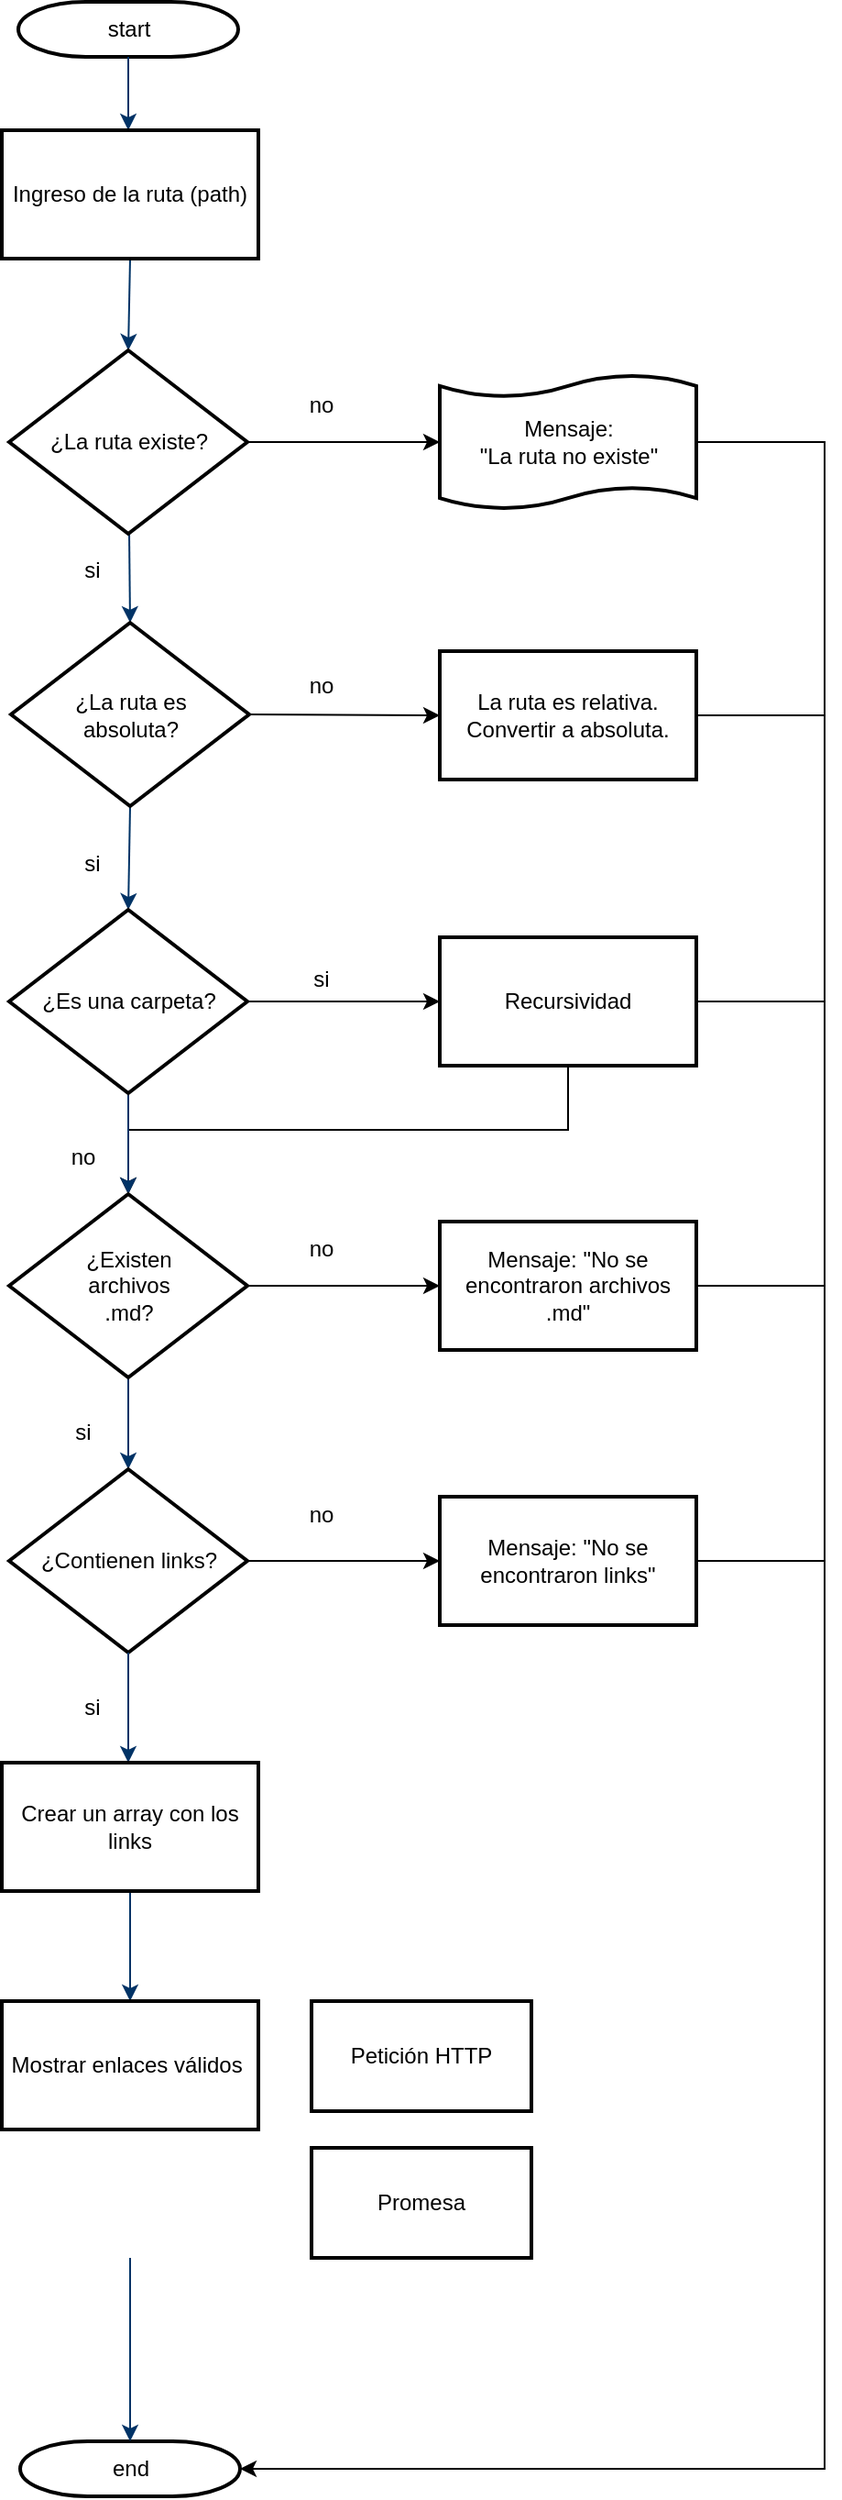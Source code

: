 <mxfile version="15.9.4" type="github">
  <diagram id="6a731a19-8d31-9384-78a2-239565b7b9f0" name="Page-1">
    <mxGraphModel dx="731" dy="396" grid="1" gridSize="10" guides="1" tooltips="1" connect="1" arrows="1" fold="1" page="1" pageScale="1" pageWidth="1169" pageHeight="827" background="none" math="0" shadow="0">
      <root>
        <mxCell id="0" />
        <mxCell id="1" parent="0" />
        <mxCell id="2" value="start" style="shape=mxgraph.flowchart.terminator;strokeWidth=2;gradientColor=none;gradientDirection=north;fontStyle=0;html=1;" parent="1" vertex="1">
          <mxGeometry x="260" y="60" width="120" height="30" as="geometry" />
        </mxCell>
        <mxCell id="7" style="fontStyle=1;strokeColor=#003366;strokeWidth=1;html=1;" parent="1" source="2" edge="1">
          <mxGeometry relative="1" as="geometry">
            <mxPoint x="320" y="130" as="targetPoint" />
          </mxGeometry>
        </mxCell>
        <mxCell id="8" style="fontStyle=1;strokeColor=#003366;strokeWidth=1;html=1;exitX=0.5;exitY=1;exitDx=0;exitDy=0;" parent="1" source="ans5seycS4TgQIEQJVAn-55" edge="1">
          <mxGeometry relative="1" as="geometry">
            <mxPoint x="320" y="210" as="sourcePoint" />
            <mxPoint x="320" y="250" as="targetPoint" />
          </mxGeometry>
        </mxCell>
        <mxCell id="9" style="fontStyle=1;strokeColor=#003366;strokeWidth=1;html=1;entryX=0.5;entryY=0;entryDx=0;entryDy=0;entryPerimeter=0;" parent="1" source="ans5seycS4TgQIEQJVAn-81" target="ans5seycS4TgQIEQJVAn-80" edge="1">
          <mxGeometry relative="1" as="geometry">
            <mxPoint x="321" y="353" as="sourcePoint" />
            <mxPoint x="321.003" y="422.75" as="targetPoint" />
          </mxGeometry>
        </mxCell>
        <mxCell id="23" value="" style="edgeStyle=elbowEdgeStyle;elbow=horizontal;exitX=0.5;exitY=1;exitPerimeter=0;fontStyle=1;strokeColor=#003366;strokeWidth=1;html=1;exitDx=0;exitDy=0;" parent="1" source="ans5seycS4TgQIEQJVAn-79" target="ans5seycS4TgQIEQJVAn-95" edge="1">
          <mxGeometry width="100" height="100" as="geometry">
            <mxPoint x="321" y="860" as="sourcePoint" />
            <mxPoint x="320" y="920" as="targetPoint" />
          </mxGeometry>
        </mxCell>
        <mxCell id="30" value="" style="edgeStyle=elbowEdgeStyle;elbow=horizontal;exitX=0.5;exitY=1;fontStyle=1;strokeColor=#003366;strokeWidth=1;html=1;exitDx=0;exitDy=0;entryX=0.5;entryY=0;entryDx=0;entryDy=0;" parent="1" source="ans5seycS4TgQIEQJVAn-102" target="ans5seycS4TgQIEQJVAn-104" edge="1">
          <mxGeometry width="100" height="100" as="geometry">
            <mxPoint x="321" y="1158.5" as="sourcePoint" />
            <mxPoint x="321" y="1150" as="targetPoint" />
          </mxGeometry>
        </mxCell>
        <mxCell id="40" value="end" style="shape=mxgraph.flowchart.terminator;strokeWidth=2;gradientColor=none;gradientDirection=north;fontStyle=0;html=1;" parent="1" vertex="1">
          <mxGeometry x="261" y="1390" width="120" height="30" as="geometry" />
        </mxCell>
        <mxCell id="43" value="" style="edgeStyle=elbowEdgeStyle;elbow=vertical;exitX=0.5;exitY=1;exitPerimeter=0;entryX=0.5;entryY=0;entryPerimeter=0;fontStyle=1;strokeColor=#003366;strokeWidth=1;html=1;" parent="1" target="40" edge="1">
          <mxGeometry x="1" y="-520" width="100" height="100" as="geometry">
            <mxPoint x="321" y="1290" as="sourcePoint" />
            <mxPoint x="101" y="-520" as="targetPoint" />
          </mxGeometry>
        </mxCell>
        <mxCell id="ans5seycS4TgQIEQJVAn-106" style="edgeStyle=orthogonalEdgeStyle;rounded=0;orthogonalLoop=1;jettySize=auto;html=1;exitX=1;exitY=0.5;exitDx=0;exitDy=0;exitPerimeter=0;entryX=1;entryY=0.5;entryDx=0;entryDy=0;entryPerimeter=0;fontFamily=Helvetica;fontSize=12;fontColor=default;" edge="1" parent="1" source="51" target="40">
          <mxGeometry relative="1" as="geometry">
            <Array as="points">
              <mxPoint x="700" y="300" />
              <mxPoint x="700" y="1405" />
            </Array>
          </mxGeometry>
        </mxCell>
        <mxCell id="51" value="Mensaje: &lt;br&gt;&quot;La ruta no existe&quot;" style="shape=mxgraph.flowchart.paper_tape;strokeWidth=2;gradientColor=none;gradientDirection=north;fontStyle=0;html=1;" parent="1" vertex="1">
          <mxGeometry x="490" y="262.25" width="140" height="75.5" as="geometry" />
        </mxCell>
        <mxCell id="ans5seycS4TgQIEQJVAn-55" value="Ingreso de la ruta (path)" style="rounded=0;whiteSpace=wrap;html=1;fontFamily=Helvetica;fontSize=12;fontColor=default;strokeColor=default;strokeWidth=2;fillColor=default;gradientColor=none;gradientDirection=north;" vertex="1" parent="1">
          <mxGeometry x="251" y="130" width="140" height="70" as="geometry" />
        </mxCell>
        <mxCell id="ans5seycS4TgQIEQJVAn-60" value="" style="endArrow=classic;html=1;rounded=0;fontFamily=Helvetica;fontSize=12;fontColor=default;exitX=1;exitY=0.5;exitDx=0;exitDy=0;exitPerimeter=0;entryX=0;entryY=0.5;entryDx=0;entryDy=0;entryPerimeter=0;" edge="1" parent="1" source="ans5seycS4TgQIEQJVAn-81" target="51">
          <mxGeometry width="50" height="50" relative="1" as="geometry">
            <mxPoint x="373.14" y="295" as="sourcePoint" />
            <mxPoint x="480" y="280" as="targetPoint" />
          </mxGeometry>
        </mxCell>
        <mxCell id="ans5seycS4TgQIEQJVAn-61" value="no" style="text;html=1;align=center;verticalAlign=middle;resizable=0;points=[];autosize=1;strokeColor=none;fillColor=none;fontSize=12;fontFamily=Helvetica;fontColor=default;" vertex="1" parent="1">
          <mxGeometry x="410" y="270" width="30" height="20" as="geometry" />
        </mxCell>
        <mxCell id="ans5seycS4TgQIEQJVAn-64" value="si" style="text;html=1;align=center;verticalAlign=middle;resizable=0;points=[];autosize=1;strokeColor=none;fillColor=none;fontSize=12;fontFamily=Helvetica;fontColor=default;" vertex="1" parent="1">
          <mxGeometry x="290" y="360" width="20" height="20" as="geometry" />
        </mxCell>
        <mxCell id="ans5seycS4TgQIEQJVAn-65" style="fontStyle=1;strokeColor=#003366;strokeWidth=1;html=1;exitX=0.5;exitY=1;exitDx=0;exitDy=0;exitPerimeter=0;entryX=0.5;entryY=0;entryDx=0;entryDy=0;entryPerimeter=0;" edge="1" parent="1" source="ans5seycS4TgQIEQJVAn-80" target="ans5seycS4TgQIEQJVAn-78">
          <mxGeometry relative="1" as="geometry">
            <mxPoint x="319.5" y="532.75" as="sourcePoint" />
            <mxPoint x="319.503" y="602.75" as="targetPoint" />
          </mxGeometry>
        </mxCell>
        <mxCell id="ans5seycS4TgQIEQJVAn-66" value="si" style="text;html=1;align=center;verticalAlign=middle;resizable=0;points=[];autosize=1;strokeColor=none;fillColor=none;fontSize=12;fontFamily=Helvetica;fontColor=default;" vertex="1" parent="1">
          <mxGeometry x="290" y="520" width="20" height="20" as="geometry" />
        </mxCell>
        <mxCell id="ans5seycS4TgQIEQJVAn-68" value="" style="endArrow=classic;html=1;rounded=0;fontFamily=Helvetica;fontSize=12;fontColor=default;exitX=1;exitY=0.5;exitDx=0;exitDy=0;exitPerimeter=0;entryX=0;entryY=0.5;entryDx=0;entryDy=0;" edge="1" parent="1" target="ans5seycS4TgQIEQJVAn-70" source="ans5seycS4TgQIEQJVAn-80">
          <mxGeometry width="50" height="50" relative="1" as="geometry">
            <mxPoint x="373.14" y="500" as="sourcePoint" />
            <mxPoint x="490" y="500" as="targetPoint" />
          </mxGeometry>
        </mxCell>
        <mxCell id="ans5seycS4TgQIEQJVAn-69" value="no" style="text;html=1;align=center;verticalAlign=middle;resizable=0;points=[];autosize=1;strokeColor=none;fillColor=none;fontSize=12;fontFamily=Helvetica;fontColor=default;" vertex="1" parent="1">
          <mxGeometry x="410" y="422.75" width="30" height="20" as="geometry" />
        </mxCell>
        <mxCell id="ans5seycS4TgQIEQJVAn-70" value="La ruta es relativa.&lt;br&gt;Convertir a absoluta." style="rounded=0;whiteSpace=wrap;html=1;fontFamily=Helvetica;fontSize=12;fontColor=default;strokeColor=default;strokeWidth=2;fillColor=default;gradientColor=none;gradientDirection=north;" vertex="1" parent="1">
          <mxGeometry x="490" y="414" width="140" height="70" as="geometry" />
        </mxCell>
        <mxCell id="ans5seycS4TgQIEQJVAn-72" value="" style="endArrow=classic;html=1;rounded=0;fontFamily=Helvetica;fontSize=12;fontColor=default;exitX=1;exitY=0.5;exitDx=0;exitDy=0;exitPerimeter=0;entryX=0;entryY=0.5;entryDx=0;entryDy=0;" edge="1" parent="1" source="ans5seycS4TgQIEQJVAn-78" target="ans5seycS4TgQIEQJVAn-74">
          <mxGeometry width="50" height="50" relative="1" as="geometry">
            <mxPoint x="373.14" y="605" as="sourcePoint" />
            <mxPoint x="490" y="593" as="targetPoint" />
          </mxGeometry>
        </mxCell>
        <mxCell id="ans5seycS4TgQIEQJVAn-73" value="si" style="text;html=1;align=center;verticalAlign=middle;resizable=0;points=[];autosize=1;strokeColor=none;fillColor=none;fontSize=12;fontFamily=Helvetica;fontColor=default;" vertex="1" parent="1">
          <mxGeometry x="415" y="582.75" width="20" height="20" as="geometry" />
        </mxCell>
        <mxCell id="ans5seycS4TgQIEQJVAn-96" style="edgeStyle=orthogonalEdgeStyle;rounded=0;orthogonalLoop=1;jettySize=auto;html=1;exitX=0.5;exitY=1;exitDx=0;exitDy=0;fontFamily=Helvetica;fontSize=12;fontColor=default;entryX=0.5;entryY=0;entryDx=0;entryDy=0;entryPerimeter=0;" edge="1" parent="1" source="ans5seycS4TgQIEQJVAn-74" target="ans5seycS4TgQIEQJVAn-79">
          <mxGeometry relative="1" as="geometry">
            <mxPoint x="320" y="680" as="targetPoint" />
          </mxGeometry>
        </mxCell>
        <mxCell id="ans5seycS4TgQIEQJVAn-74" value="Recursividad" style="rounded=0;whiteSpace=wrap;html=1;fontFamily=Helvetica;fontSize=12;fontColor=default;strokeColor=default;strokeWidth=2;fillColor=default;gradientColor=none;gradientDirection=north;" vertex="1" parent="1">
          <mxGeometry x="490" y="570" width="140" height="70" as="geometry" />
        </mxCell>
        <mxCell id="ans5seycS4TgQIEQJVAn-75" style="fontStyle=1;strokeColor=#003366;strokeWidth=1;html=1;entryX=0.5;entryY=0;entryDx=0;entryDy=0;entryPerimeter=0;exitX=0.5;exitY=1;exitDx=0;exitDy=0;exitPerimeter=0;" edge="1" parent="1" source="ans5seycS4TgQIEQJVAn-78" target="ans5seycS4TgQIEQJVAn-79">
          <mxGeometry relative="1" as="geometry">
            <mxPoint x="320" y="710" as="sourcePoint" />
            <mxPoint x="319.503" y="720" as="targetPoint" />
          </mxGeometry>
        </mxCell>
        <mxCell id="ans5seycS4TgQIEQJVAn-76" value="no" style="text;html=1;align=center;verticalAlign=middle;resizable=0;points=[];autosize=1;strokeColor=none;fillColor=none;fontSize=12;fontFamily=Helvetica;fontColor=default;" vertex="1" parent="1">
          <mxGeometry x="280" y="680" width="30" height="20" as="geometry" />
        </mxCell>
        <mxCell id="ans5seycS4TgQIEQJVAn-78" value="¿Es una carpeta?" style="shape=mxgraph.flowchart.decision;strokeWidth=2;gradientColor=none;gradientDirection=north;fontStyle=0;html=1;" vertex="1" parent="1">
          <mxGeometry x="255" y="555" width="130" height="100" as="geometry" />
        </mxCell>
        <mxCell id="ans5seycS4TgQIEQJVAn-79" value="¿Existen &lt;br&gt;archivos &lt;br&gt;.md?" style="shape=mxgraph.flowchart.decision;strokeWidth=2;gradientColor=none;gradientDirection=north;fontStyle=0;html=1;" vertex="1" parent="1">
          <mxGeometry x="255" y="710" width="130" height="100" as="geometry" />
        </mxCell>
        <mxCell id="ans5seycS4TgQIEQJVAn-80" value="¿La ruta es &lt;br&gt;absoluta?" style="shape=mxgraph.flowchart.decision;strokeWidth=2;gradientColor=none;gradientDirection=north;fontStyle=0;html=1;" vertex="1" parent="1">
          <mxGeometry x="256" y="398.5" width="130" height="100" as="geometry" />
        </mxCell>
        <mxCell id="ans5seycS4TgQIEQJVAn-81" value="¿La ruta existe?" style="shape=mxgraph.flowchart.decision;strokeWidth=2;gradientColor=none;gradientDirection=north;fontStyle=0;html=1;" vertex="1" parent="1">
          <mxGeometry x="255" y="250" width="130" height="100" as="geometry" />
        </mxCell>
        <mxCell id="ans5seycS4TgQIEQJVAn-89" value="" style="endArrow=classic;html=1;rounded=0;fontFamily=Helvetica;fontSize=12;fontColor=default;exitX=1;exitY=0.5;exitDx=0;exitDy=0;exitPerimeter=0;entryX=0;entryY=0.5;entryDx=0;entryDy=0;" edge="1" parent="1" source="ans5seycS4TgQIEQJVAn-79" target="ans5seycS4TgQIEQJVAn-91">
          <mxGeometry width="50" height="50" relative="1" as="geometry">
            <mxPoint x="395" y="615" as="sourcePoint" />
            <mxPoint x="470" y="760" as="targetPoint" />
          </mxGeometry>
        </mxCell>
        <mxCell id="ans5seycS4TgQIEQJVAn-91" value="Mensaje: &quot;No se encontraron archivos .md&quot;" style="rounded=0;whiteSpace=wrap;html=1;fontFamily=Helvetica;fontSize=12;fontColor=default;strokeColor=default;strokeWidth=2;fillColor=default;gradientColor=none;gradientDirection=north;" vertex="1" parent="1">
          <mxGeometry x="490" y="725" width="140" height="70" as="geometry" />
        </mxCell>
        <mxCell id="ans5seycS4TgQIEQJVAn-93" value="no" style="text;html=1;align=center;verticalAlign=middle;resizable=0;points=[];autosize=1;strokeColor=none;fillColor=none;fontSize=12;fontFamily=Helvetica;fontColor=default;" vertex="1" parent="1">
          <mxGeometry x="410" y="730" width="30" height="20" as="geometry" />
        </mxCell>
        <mxCell id="ans5seycS4TgQIEQJVAn-94" value="si" style="text;html=1;align=center;verticalAlign=middle;resizable=0;points=[];autosize=1;strokeColor=none;fillColor=none;fontSize=12;fontFamily=Helvetica;fontColor=default;" vertex="1" parent="1">
          <mxGeometry x="285" y="830" width="20" height="20" as="geometry" />
        </mxCell>
        <mxCell id="ans5seycS4TgQIEQJVAn-95" value="¿Contienen links?" style="shape=mxgraph.flowchart.decision;strokeWidth=2;gradientColor=none;gradientDirection=north;fontStyle=0;html=1;" vertex="1" parent="1">
          <mxGeometry x="255" y="860" width="130" height="100" as="geometry" />
        </mxCell>
        <mxCell id="ans5seycS4TgQIEQJVAn-97" value="" style="endArrow=classic;html=1;rounded=0;fontFamily=Helvetica;fontSize=12;fontColor=default;entryX=0;entryY=0.5;entryDx=0;entryDy=0;exitX=1;exitY=0.5;exitDx=0;exitDy=0;exitPerimeter=0;" edge="1" parent="1" target="ans5seycS4TgQIEQJVAn-98" source="ans5seycS4TgQIEQJVAn-95">
          <mxGeometry width="50" height="50" relative="1" as="geometry">
            <mxPoint x="400" y="930" as="sourcePoint" />
            <mxPoint x="484.5" y="910" as="targetPoint" />
          </mxGeometry>
        </mxCell>
        <mxCell id="ans5seycS4TgQIEQJVAn-98" value="Mensaje: &quot;No se encontraron links&quot;" style="rounded=0;whiteSpace=wrap;html=1;fontFamily=Helvetica;fontSize=12;fontColor=default;strokeColor=default;strokeWidth=2;fillColor=default;gradientColor=none;gradientDirection=north;" vertex="1" parent="1">
          <mxGeometry x="490" y="875" width="140" height="70" as="geometry" />
        </mxCell>
        <mxCell id="ans5seycS4TgQIEQJVAn-99" value="no" style="text;html=1;align=center;verticalAlign=middle;resizable=0;points=[];autosize=1;strokeColor=none;fillColor=none;fontSize=12;fontFamily=Helvetica;fontColor=default;" vertex="1" parent="1">
          <mxGeometry x="410" y="875" width="30" height="20" as="geometry" />
        </mxCell>
        <mxCell id="ans5seycS4TgQIEQJVAn-100" value="" style="edgeStyle=elbowEdgeStyle;elbow=horizontal;exitX=0.5;exitY=1;exitPerimeter=0;fontStyle=1;strokeColor=#003366;strokeWidth=1;html=1;exitDx=0;exitDy=0;" edge="1" parent="1" source="ans5seycS4TgQIEQJVAn-95">
          <mxGeometry y="160" width="100" height="100" as="geometry">
            <mxPoint x="320" y="970" as="sourcePoint" />
            <mxPoint x="320" y="1020" as="targetPoint" />
          </mxGeometry>
        </mxCell>
        <mxCell id="ans5seycS4TgQIEQJVAn-101" value="si" style="text;html=1;align=center;verticalAlign=middle;resizable=0;points=[];autosize=1;strokeColor=none;fillColor=none;fontSize=12;fontFamily=Helvetica;fontColor=default;" vertex="1" parent="1">
          <mxGeometry x="290" y="980" width="20" height="20" as="geometry" />
        </mxCell>
        <mxCell id="ans5seycS4TgQIEQJVAn-102" value="Crear un array con los links" style="rounded=0;whiteSpace=wrap;html=1;fontFamily=Helvetica;fontSize=12;fontColor=default;strokeColor=default;strokeWidth=2;fillColor=default;gradientColor=none;gradientDirection=north;" vertex="1" parent="1">
          <mxGeometry x="251" y="1020" width="140" height="70" as="geometry" />
        </mxCell>
        <mxCell id="ans5seycS4TgQIEQJVAn-104" value="Mostrar enlaces válidos&amp;nbsp;" style="rounded=0;whiteSpace=wrap;html=1;fontFamily=Helvetica;fontSize=12;fontColor=default;strokeColor=default;strokeWidth=2;fillColor=default;gradientColor=none;gradientDirection=north;" vertex="1" parent="1">
          <mxGeometry x="251" y="1150" width="140" height="70" as="geometry" />
        </mxCell>
        <mxCell id="ans5seycS4TgQIEQJVAn-110" value="" style="endArrow=none;html=1;rounded=0;fontFamily=Helvetica;fontSize=12;fontColor=default;exitX=1;exitY=0.5;exitDx=0;exitDy=0;" edge="1" parent="1" source="ans5seycS4TgQIEQJVAn-74">
          <mxGeometry width="50" height="50" relative="1" as="geometry">
            <mxPoint x="530" y="550" as="sourcePoint" />
            <mxPoint x="700" y="605" as="targetPoint" />
          </mxGeometry>
        </mxCell>
        <mxCell id="ans5seycS4TgQIEQJVAn-111" value="" style="endArrow=none;html=1;rounded=0;fontFamily=Helvetica;fontSize=12;fontColor=default;entryX=1;entryY=0.5;entryDx=0;entryDy=0;" edge="1" parent="1" target="ans5seycS4TgQIEQJVAn-70">
          <mxGeometry width="50" height="50" relative="1" as="geometry">
            <mxPoint x="700" y="449" as="sourcePoint" />
            <mxPoint x="580" y="500" as="targetPoint" />
          </mxGeometry>
        </mxCell>
        <mxCell id="ans5seycS4TgQIEQJVAn-112" value="" style="endArrow=none;html=1;rounded=0;fontFamily=Helvetica;fontSize=12;fontColor=default;entryX=1;entryY=0.5;entryDx=0;entryDy=0;" edge="1" parent="1" target="ans5seycS4TgQIEQJVAn-91">
          <mxGeometry width="50" height="50" relative="1" as="geometry">
            <mxPoint x="700" y="760" as="sourcePoint" />
            <mxPoint x="580" y="820" as="targetPoint" />
          </mxGeometry>
        </mxCell>
        <mxCell id="ans5seycS4TgQIEQJVAn-113" value="" style="endArrow=none;html=1;rounded=0;fontFamily=Helvetica;fontSize=12;fontColor=default;entryX=1;entryY=0.5;entryDx=0;entryDy=0;" edge="1" parent="1" target="ans5seycS4TgQIEQJVAn-98">
          <mxGeometry width="50" height="50" relative="1" as="geometry">
            <mxPoint x="700" y="910" as="sourcePoint" />
            <mxPoint x="580" y="900" as="targetPoint" />
          </mxGeometry>
        </mxCell>
        <mxCell id="ans5seycS4TgQIEQJVAn-114" value="Petición HTTP" style="rounded=0;whiteSpace=wrap;html=1;fontFamily=Helvetica;fontSize=12;fontColor=default;strokeColor=default;strokeWidth=2;fillColor=default;gradientColor=none;gradientDirection=north;" vertex="1" parent="1">
          <mxGeometry x="420" y="1150" width="120" height="60" as="geometry" />
        </mxCell>
        <mxCell id="ans5seycS4TgQIEQJVAn-115" value="Promesa" style="rounded=0;whiteSpace=wrap;html=1;fontFamily=Helvetica;fontSize=12;fontColor=default;strokeColor=default;strokeWidth=2;fillColor=default;gradientColor=none;gradientDirection=north;" vertex="1" parent="1">
          <mxGeometry x="420" y="1230" width="120" height="60" as="geometry" />
        </mxCell>
      </root>
    </mxGraphModel>
  </diagram>
</mxfile>
